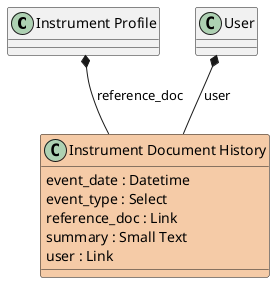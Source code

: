 @startuml
"Instrument Profile" *-- "Instrument Document History" : reference_doc
"User" *-- "Instrument Document History" : user
class "Instrument Document History" #F5CBA7 {
  event_date : Datetime
  event_type : Select
  reference_doc : Link
  summary : Small Text
  user : Link
}
@enduml